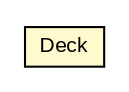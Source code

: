 #!/usr/local/bin/dot
#
# Class diagram 
# Generated by UMLGraph version R5_6-24-gf6e263 (http://www.umlgraph.org/)
#

digraph G {
	edge [fontname="arial",fontsize=10,labelfontname="arial",labelfontsize=10];
	node [fontname="arial",fontsize=10,shape=plaintext];
	nodesep=0.25;
	ranksep=0.5;
	// Deck
	c60 [label=<<table title="Deck" border="0" cellborder="1" cellspacing="0" cellpadding="2" port="p" bgcolor="lemonChiffon" href="./Deck.html">
		<tr><td><table border="0" cellspacing="0" cellpadding="1">
<tr><td align="center" balign="center"> Deck </td></tr>
		</table></td></tr>
		</table>>, URL="./Deck.html", fontname="arial", fontcolor="black", fontsize=10.0];
}

